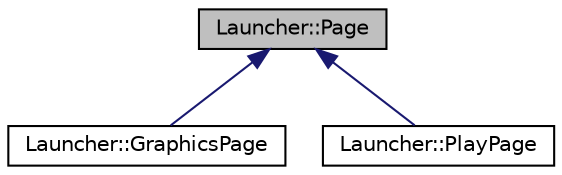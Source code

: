 digraph G
{
  edge [fontname="Helvetica",fontsize="10",labelfontname="Helvetica",labelfontsize="10"];
  node [fontname="Helvetica",fontsize="10",shape=record];
  Node1 [label="Launcher::Page",height=0.2,width=0.4,color="black", fillcolor="grey75", style="filled" fontcolor="black"];
  Node1 -> Node2 [dir="back",color="midnightblue",fontsize="10",style="solid",fontname="Helvetica"];
  Node2 [label="Launcher::GraphicsPage",height=0.2,width=0.4,color="black", fillcolor="white", style="filled",URL="$class_launcher_1_1_graphics_page.html"];
  Node1 -> Node3 [dir="back",color="midnightblue",fontsize="10",style="solid",fontname="Helvetica"];
  Node3 [label="Launcher::PlayPage",height=0.2,width=0.4,color="black", fillcolor="white", style="filled",URL="$class_launcher_1_1_play_page.html"];
}
